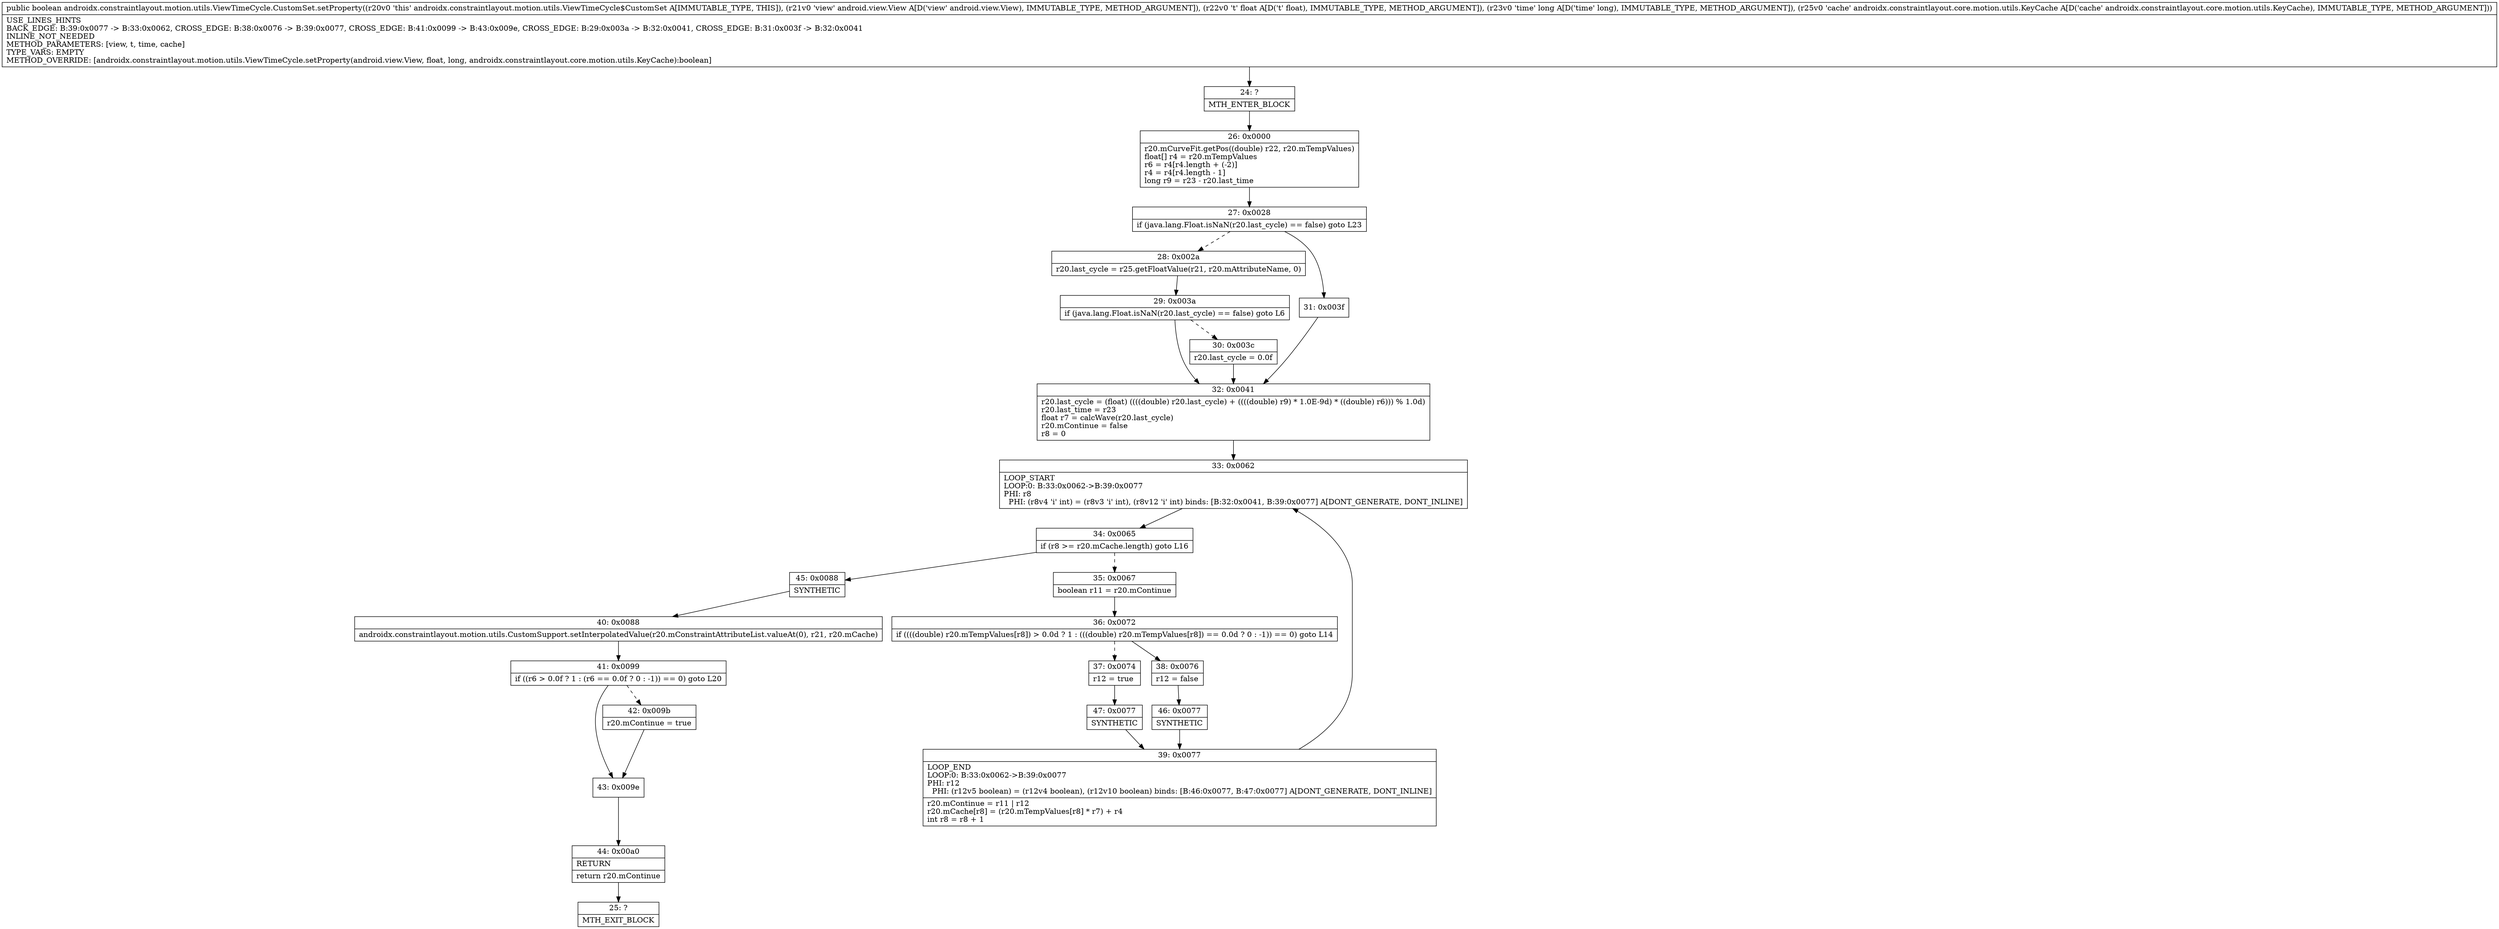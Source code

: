 digraph "CFG forandroidx.constraintlayout.motion.utils.ViewTimeCycle.CustomSet.setProperty(Landroid\/view\/View;FJLandroidx\/constraintlayout\/core\/motion\/utils\/KeyCache;)Z" {
Node_24 [shape=record,label="{24\:\ ?|MTH_ENTER_BLOCK\l}"];
Node_26 [shape=record,label="{26\:\ 0x0000|r20.mCurveFit.getPos((double) r22, r20.mTempValues)\lfloat[] r4 = r20.mTempValues\lr6 = r4[r4.length + (\-2)]\lr4 = r4[r4.length \- 1]\llong r9 = r23 \- r20.last_time\l}"];
Node_27 [shape=record,label="{27\:\ 0x0028|if (java.lang.Float.isNaN(r20.last_cycle) == false) goto L23\l}"];
Node_28 [shape=record,label="{28\:\ 0x002a|r20.last_cycle = r25.getFloatValue(r21, r20.mAttributeName, 0)\l}"];
Node_29 [shape=record,label="{29\:\ 0x003a|if (java.lang.Float.isNaN(r20.last_cycle) == false) goto L6\l}"];
Node_30 [shape=record,label="{30\:\ 0x003c|r20.last_cycle = 0.0f\l}"];
Node_32 [shape=record,label="{32\:\ 0x0041|r20.last_cycle = (float) ((((double) r20.last_cycle) + ((((double) r9) * 1.0E\-9d) * ((double) r6))) % 1.0d)\lr20.last_time = r23\lfloat r7 = calcWave(r20.last_cycle)\lr20.mContinue = false\lr8 = 0\l}"];
Node_33 [shape=record,label="{33\:\ 0x0062|LOOP_START\lLOOP:0: B:33:0x0062\-\>B:39:0x0077\lPHI: r8 \l  PHI: (r8v4 'i' int) = (r8v3 'i' int), (r8v12 'i' int) binds: [B:32:0x0041, B:39:0x0077] A[DONT_GENERATE, DONT_INLINE]\l}"];
Node_34 [shape=record,label="{34\:\ 0x0065|if (r8 \>= r20.mCache.length) goto L16\l}"];
Node_35 [shape=record,label="{35\:\ 0x0067|boolean r11 = r20.mContinue\l}"];
Node_36 [shape=record,label="{36\:\ 0x0072|if ((((double) r20.mTempValues[r8]) \> 0.0d ? 1 : (((double) r20.mTempValues[r8]) == 0.0d ? 0 : \-1)) == 0) goto L14\l}"];
Node_37 [shape=record,label="{37\:\ 0x0074|r12 = true\l}"];
Node_47 [shape=record,label="{47\:\ 0x0077|SYNTHETIC\l}"];
Node_39 [shape=record,label="{39\:\ 0x0077|LOOP_END\lLOOP:0: B:33:0x0062\-\>B:39:0x0077\lPHI: r12 \l  PHI: (r12v5 boolean) = (r12v4 boolean), (r12v10 boolean) binds: [B:46:0x0077, B:47:0x0077] A[DONT_GENERATE, DONT_INLINE]\l|r20.mContinue = r11 \| r12\lr20.mCache[r8] = (r20.mTempValues[r8] * r7) + r4\lint r8 = r8 + 1\l}"];
Node_38 [shape=record,label="{38\:\ 0x0076|r12 = false\l}"];
Node_46 [shape=record,label="{46\:\ 0x0077|SYNTHETIC\l}"];
Node_45 [shape=record,label="{45\:\ 0x0088|SYNTHETIC\l}"];
Node_40 [shape=record,label="{40\:\ 0x0088|androidx.constraintlayout.motion.utils.CustomSupport.setInterpolatedValue(r20.mConstraintAttributeList.valueAt(0), r21, r20.mCache)\l}"];
Node_41 [shape=record,label="{41\:\ 0x0099|if ((r6 \> 0.0f ? 1 : (r6 == 0.0f ? 0 : \-1)) == 0) goto L20\l}"];
Node_42 [shape=record,label="{42\:\ 0x009b|r20.mContinue = true\l}"];
Node_43 [shape=record,label="{43\:\ 0x009e}"];
Node_44 [shape=record,label="{44\:\ 0x00a0|RETURN\l|return r20.mContinue\l}"];
Node_25 [shape=record,label="{25\:\ ?|MTH_EXIT_BLOCK\l}"];
Node_31 [shape=record,label="{31\:\ 0x003f}"];
MethodNode[shape=record,label="{public boolean androidx.constraintlayout.motion.utils.ViewTimeCycle.CustomSet.setProperty((r20v0 'this' androidx.constraintlayout.motion.utils.ViewTimeCycle$CustomSet A[IMMUTABLE_TYPE, THIS]), (r21v0 'view' android.view.View A[D('view' android.view.View), IMMUTABLE_TYPE, METHOD_ARGUMENT]), (r22v0 't' float A[D('t' float), IMMUTABLE_TYPE, METHOD_ARGUMENT]), (r23v0 'time' long A[D('time' long), IMMUTABLE_TYPE, METHOD_ARGUMENT]), (r25v0 'cache' androidx.constraintlayout.core.motion.utils.KeyCache A[D('cache' androidx.constraintlayout.core.motion.utils.KeyCache), IMMUTABLE_TYPE, METHOD_ARGUMENT]))  | USE_LINES_HINTS\lBACK_EDGE: B:39:0x0077 \-\> B:33:0x0062, CROSS_EDGE: B:38:0x0076 \-\> B:39:0x0077, CROSS_EDGE: B:41:0x0099 \-\> B:43:0x009e, CROSS_EDGE: B:29:0x003a \-\> B:32:0x0041, CROSS_EDGE: B:31:0x003f \-\> B:32:0x0041\lINLINE_NOT_NEEDED\lMETHOD_PARAMETERS: [view, t, time, cache]\lTYPE_VARS: EMPTY\lMETHOD_OVERRIDE: [androidx.constraintlayout.motion.utils.ViewTimeCycle.setProperty(android.view.View, float, long, androidx.constraintlayout.core.motion.utils.KeyCache):boolean]\l}"];
MethodNode -> Node_24;Node_24 -> Node_26;
Node_26 -> Node_27;
Node_27 -> Node_28[style=dashed];
Node_27 -> Node_31;
Node_28 -> Node_29;
Node_29 -> Node_30[style=dashed];
Node_29 -> Node_32;
Node_30 -> Node_32;
Node_32 -> Node_33;
Node_33 -> Node_34;
Node_34 -> Node_35[style=dashed];
Node_34 -> Node_45;
Node_35 -> Node_36;
Node_36 -> Node_37[style=dashed];
Node_36 -> Node_38;
Node_37 -> Node_47;
Node_47 -> Node_39;
Node_39 -> Node_33;
Node_38 -> Node_46;
Node_46 -> Node_39;
Node_45 -> Node_40;
Node_40 -> Node_41;
Node_41 -> Node_42[style=dashed];
Node_41 -> Node_43;
Node_42 -> Node_43;
Node_43 -> Node_44;
Node_44 -> Node_25;
Node_31 -> Node_32;
}

